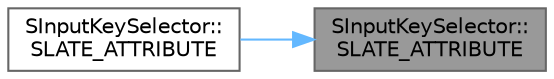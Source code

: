 digraph "SInputKeySelector::SLATE_ATTRIBUTE"
{
 // INTERACTIVE_SVG=YES
 // LATEX_PDF_SIZE
  bgcolor="transparent";
  edge [fontname=Helvetica,fontsize=10,labelfontname=Helvetica,labelfontsize=10];
  node [fontname=Helvetica,fontsize=10,shape=box,height=0.2,width=0.4];
  rankdir="RL";
  Node1 [id="Node000001",label="SInputKeySelector::\lSLATE_ATTRIBUTE",height=0.2,width=0.4,color="gray40", fillcolor="grey60", style="filled", fontcolor="black",tooltip="The currently selected key."];
  Node1 -> Node2 [id="edge1_Node000001_Node000002",dir="back",color="steelblue1",style="solid",tooltip=" "];
  Node2 [id="Node000002",label="SInputKeySelector::\lSLATE_ATTRIBUTE",height=0.2,width=0.4,color="grey40", fillcolor="white", style="filled",URL="$df/d07/classSInputKeySelector.html#a962ebf1cff411f14bb5549c1032b7081",tooltip="The margin around the selected key text."];
}
